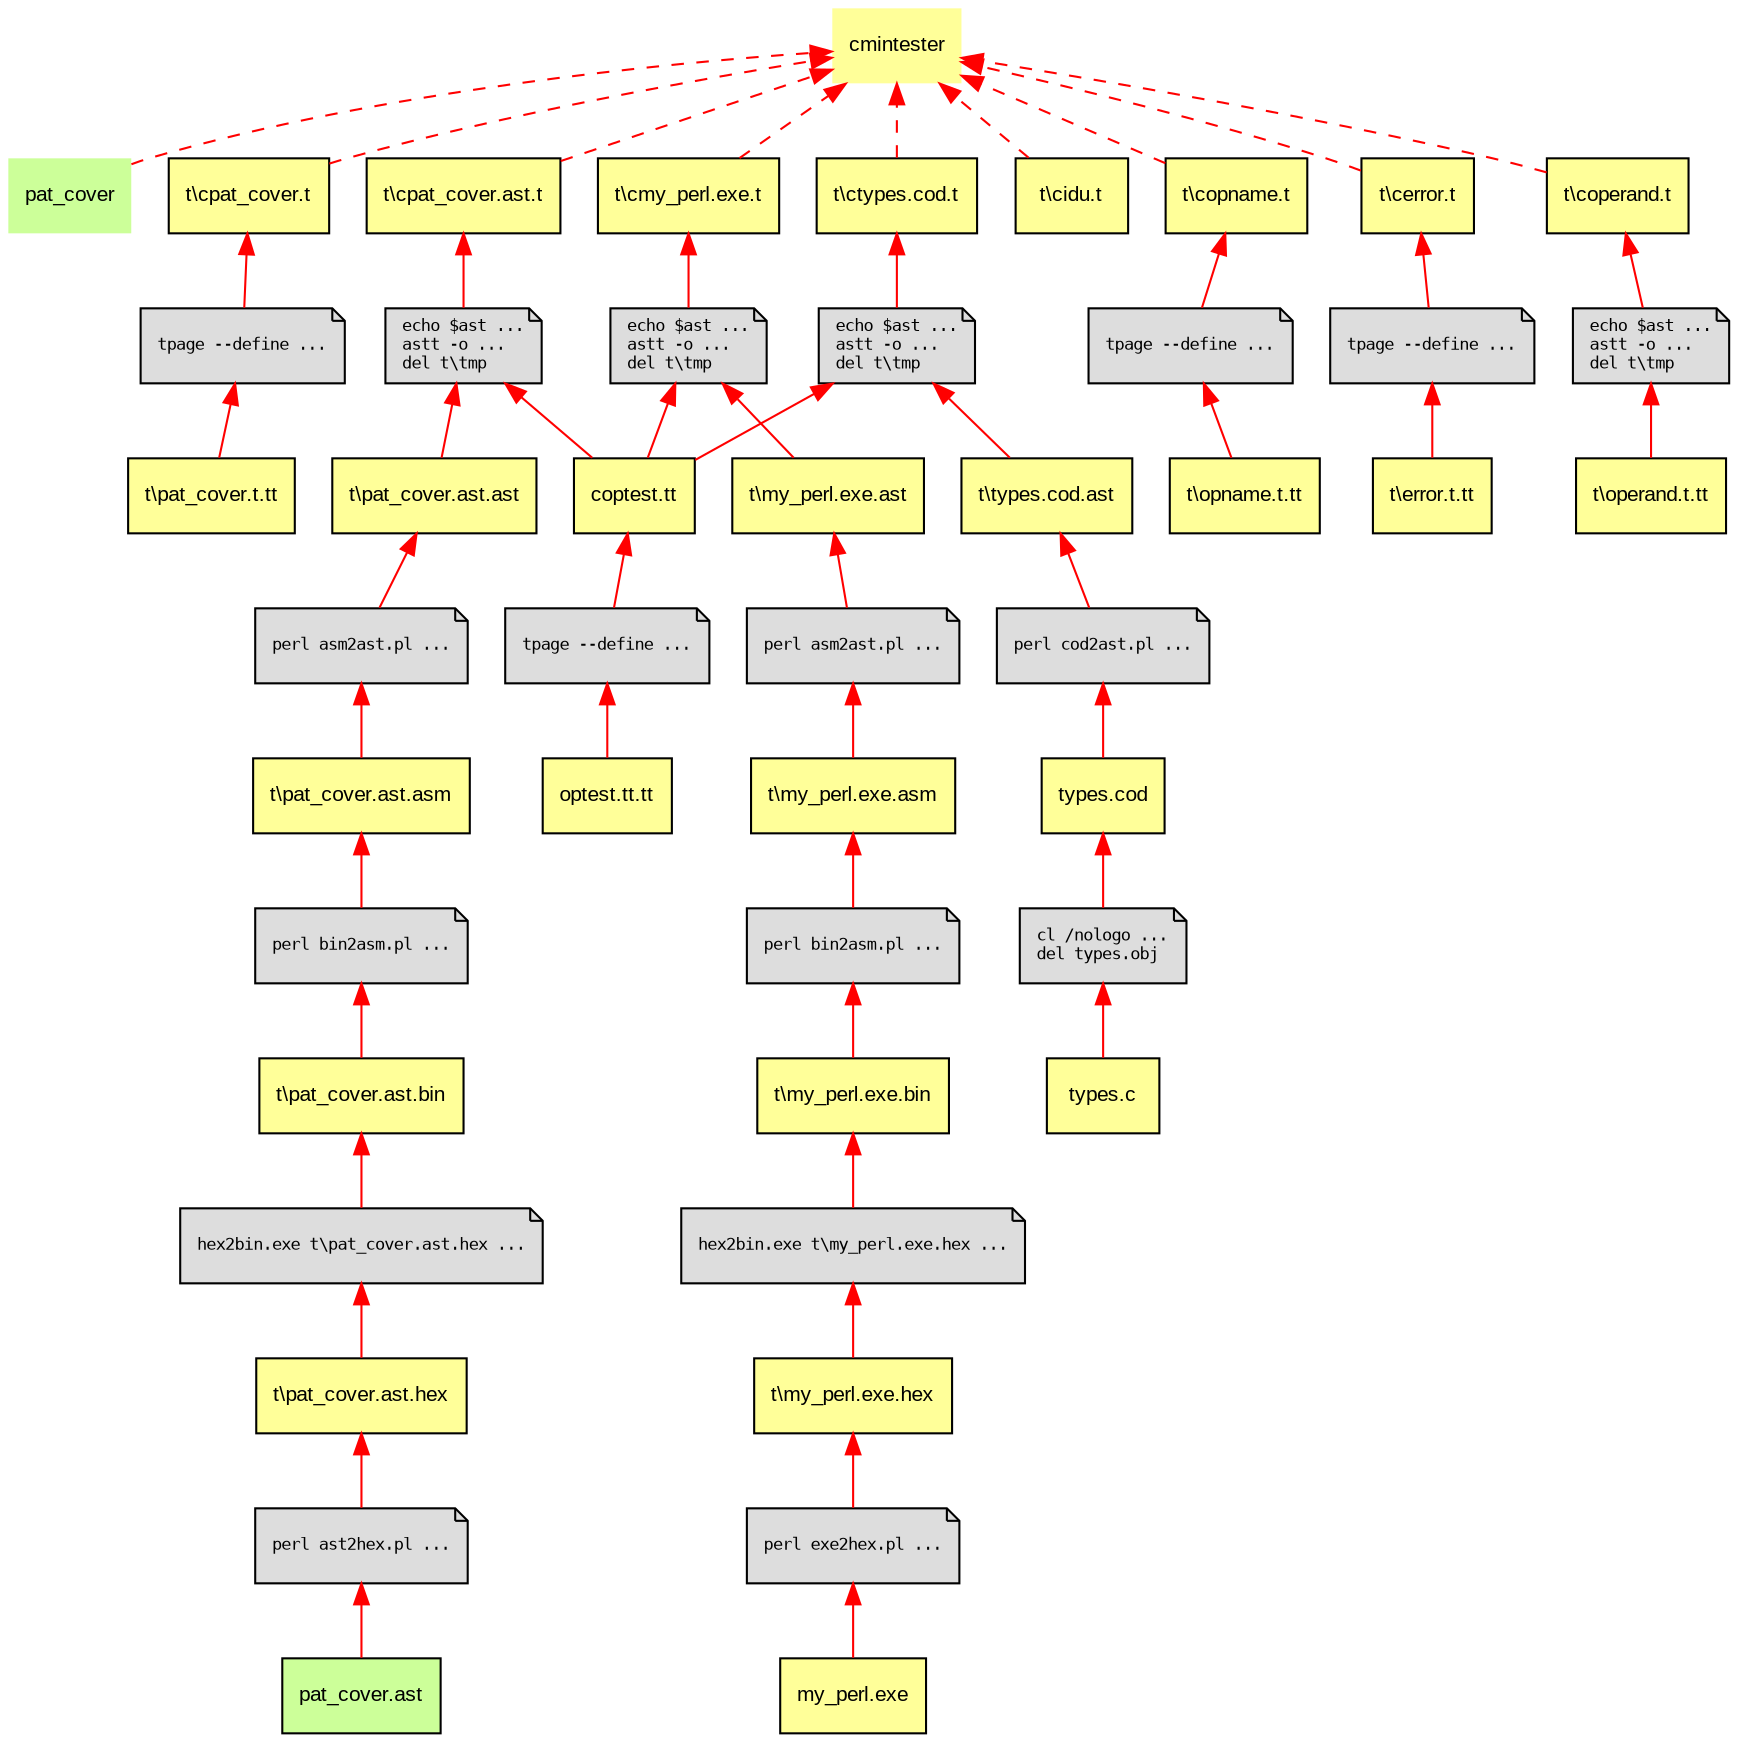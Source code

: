 digraph cmintester {
	graph [rankdir=BT, ratio=auto];
	node [label="\N", fillcolor="#ffff99", fontname=Arial, fontsize=10, shape=box, style=filled];
	edge [color=red];
	cmintester [label=cmintester, shape=plaintext];
	pat_cover [label=pat_cover, fillcolor="#ccff99", shape=plaintext, URL=pat_cover];
	node1 [label="t\\cpat_cover.ast.t"];
	node2 [label="echo $ast ...\lastt -o ...\ldel t\\tmp\l", fillcolor="#dddddd", fontname=Monospace, fontsize=8, shape=note];
	node3 [label="coptest.tt"];
	node4 [label="tpage --define ...\l", fillcolor="#dddddd", fontname=Monospace, fontsize=8, shape=note];
	node5 [label="optest.tt.tt"];
	node6 [label="t\\pat_cover.ast.ast"];
	node7 [label="perl asm2ast.pl ...\l", fillcolor="#dddddd", fontname=Monospace, fontsize=8, shape=note];
	node8 [label="t\\pat_cover.ast.asm"];
	node9 [label="perl bin2asm.pl ...\l", fillcolor="#dddddd", fontname=Monospace, fontsize=8, shape=note];
	node10 [label="t\\pat_cover.ast.bin"];
	node11 [label="hex2bin.exe t\\pat_cover.ast.hex ...\l", fillcolor="#dddddd", fontname=Monospace, fontsize=8, shape=note];
	node12 [label="t\\pat_cover.ast.hex"];
	node13 [label="perl ast2hex.pl ...\l", fillcolor="#dddddd", fontname=Monospace, fontsize=8, shape=note];
	node14 [label="pat_cover.ast", fillcolor="#ccff99", URL=pat_cover_ast];
	node15 [label="t\\cpat_cover.t"];
	node16 [label="tpage --define ...\l", fillcolor="#dddddd", fontname=Monospace, fontsize=8, shape=note];
	node17 [label="t\\pat_cover.t.tt"];
	node18 [label="t\\cmy_perl.exe.t"];
	node19 [label="echo $ast ...\lastt -o ...\ldel t\\tmp\l", fillcolor="#dddddd", fontname=Monospace, fontsize=8, shape=note];
	node20 [label="t\\my_perl.exe.ast"];
	node21 [label="perl asm2ast.pl ...\l", fillcolor="#dddddd", fontname=Monospace, fontsize=8, shape=note];
	node22 [label="t\\my_perl.exe.asm"];
	node23 [label="perl bin2asm.pl ...\l", fillcolor="#dddddd", fontname=Monospace, fontsize=8, shape=note];
	node24 [label="t\\my_perl.exe.bin"];
	node25 [label="hex2bin.exe t\\my_perl.exe.hex ...\l", fillcolor="#dddddd", fontname=Monospace, fontsize=8, shape=note];
	node26 [label="t\\my_perl.exe.hex"];
	node27 [label="perl exe2hex.pl ...\l", fillcolor="#dddddd", fontname=Monospace, fontsize=8, shape=note];
	node28 [label="my_perl.exe"];
	node29 [label="t\\ctypes.cod.t"];
	node30 [label="echo $ast ...\lastt -o ...\ldel t\\tmp\l", fillcolor="#dddddd", fontname=Monospace, fontsize=8, shape=note];
	node31 [label="t\\types.cod.ast"];
	node32 [label="perl cod2ast.pl ...\l", fillcolor="#dddddd", fontname=Monospace, fontsize=8, shape=note];
	node33 [label="types.cod"];
	node34 [label="cl /nologo ...\ldel types.obj\l", fillcolor="#dddddd", fontname=Monospace, fontsize=8, shape=note];
	node35 [label="types.c"];
	node36 [label="t\\cidu.t"];
	node37 [label="t\\copname.t"];
	node38 [label="tpage --define ...\l", fillcolor="#dddddd", fontname=Monospace, fontsize=8, shape=note];
	node39 [label="t\\opname.t.tt"];
	node40 [label="t\\cerror.t"];
	node41 [label="tpage --define ...\l", fillcolor="#dddddd", fontname=Monospace, fontsize=8, shape=note];
	node42 [label="t\\error.t.tt"];
	node43 [label="t\\coperand.t"];
	node44 [label="echo $ast ...\lastt -o ...\ldel t\\tmp\l", fillcolor="#dddddd", fontname=Monospace, fontsize=8, shape=note];
	node45 [label="t\\operand.t.tt"];
	node11 -> node10;
	node13 -> node12;
	node16 -> node15;
	node19 -> node18;
	node21 -> node20;
	node23 -> node22;
	node25 -> node24;
	node27 -> node26;
	node30 -> node29;
	node32 -> node31;
	node34 -> node33;
	node38 -> node37;
	node41 -> node40;
	node44 -> node43;
	node2 -> node1;
	node4 -> node3;
	node7 -> node6;
	node9 -> node8;
	node3 -> node19;
	node3 -> node30;
	node3 -> node2;
	node28 -> node27;
	node5 -> node4;
	pat_cover -> cmintester [style=dashed];
	node14 -> node13;
	node40 -> cmintester [style=dashed];
	node36 -> cmintester [style=dashed];
	node18 -> cmintester [style=dashed];
	node43 -> cmintester [style=dashed];
	node37 -> cmintester [style=dashed];
	node1 -> cmintester [style=dashed];
	node15 -> cmintester [style=dashed];
	node29 -> cmintester [style=dashed];
	node42 -> node41;
	node22 -> node21;
	node20 -> node19;
	node24 -> node23;
	node26 -> node25;
	node45 -> node44;
	node39 -> node38;
	node8 -> node7;
	node6 -> node2;
	node10 -> node9;
	node12 -> node11;
	node17 -> node16;
	node31 -> node30;
	node35 -> node34;
	node33 -> node32;
}
